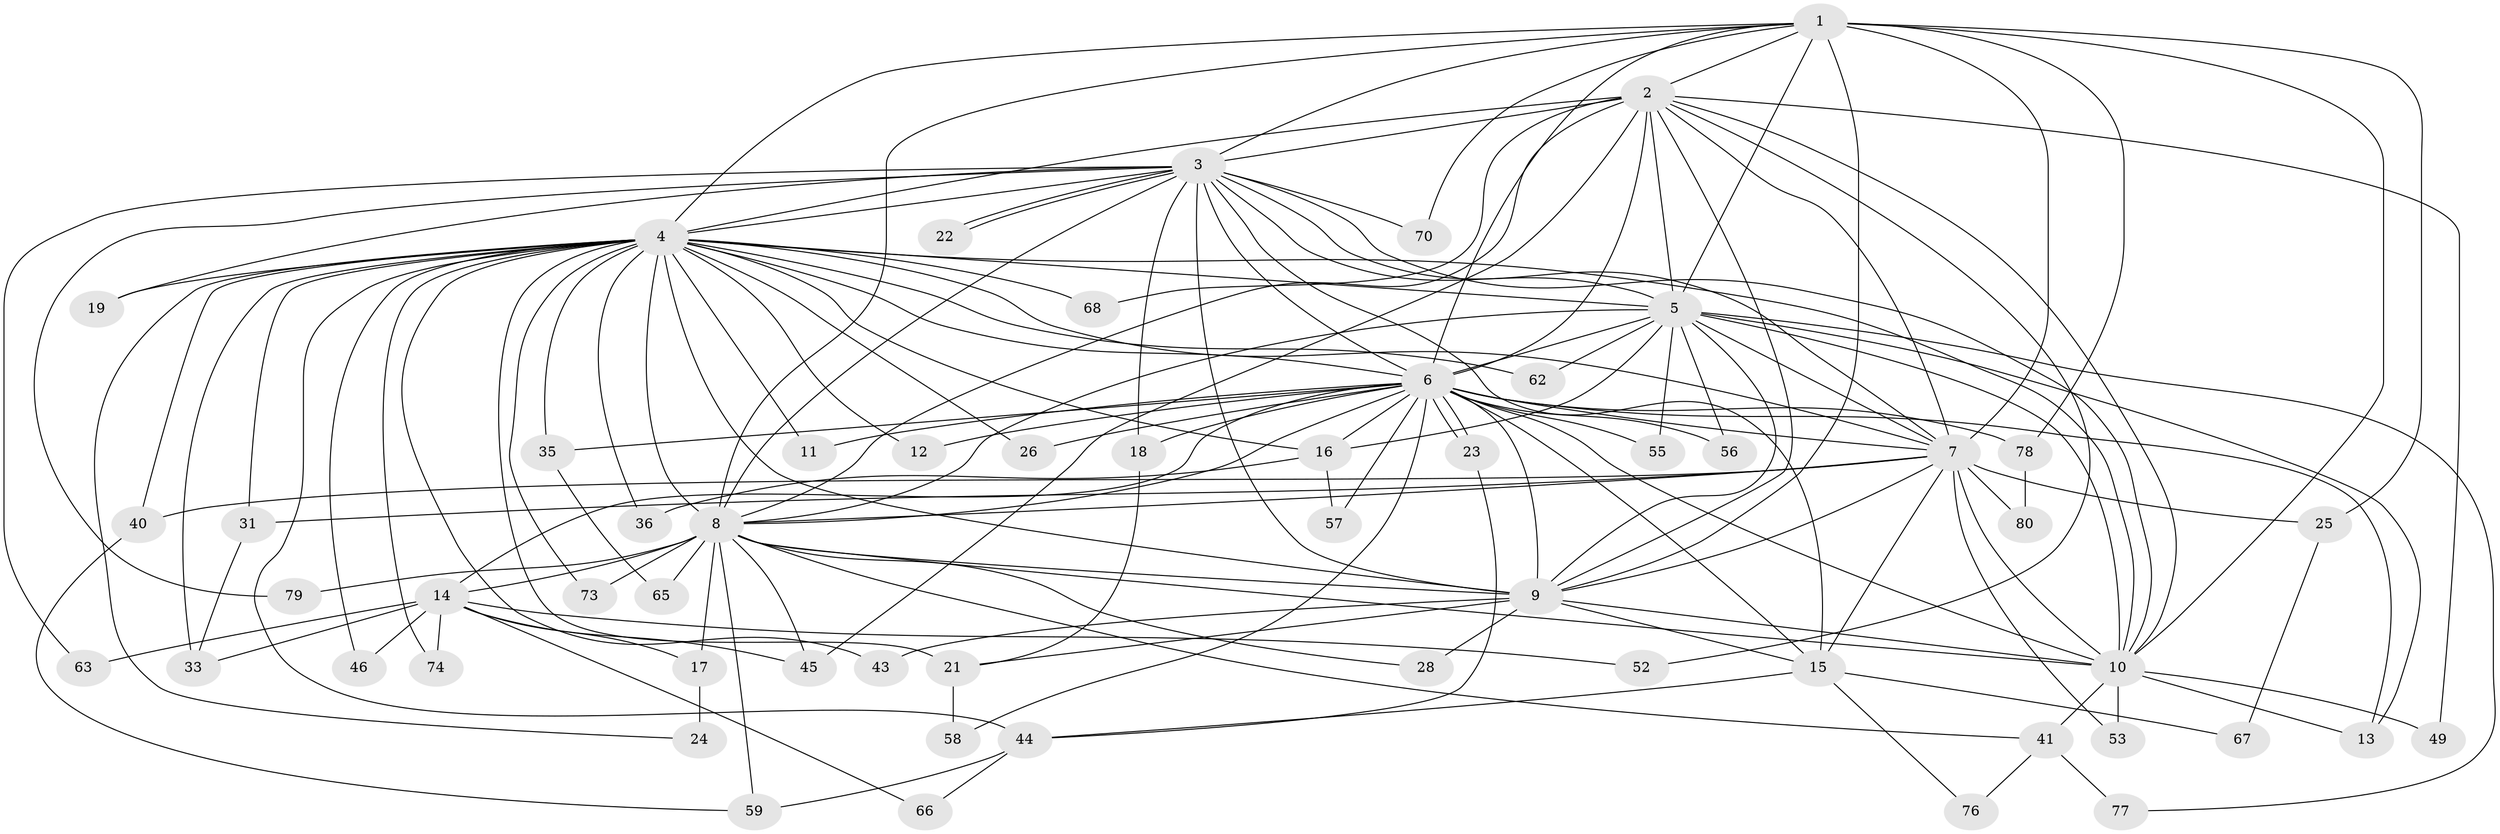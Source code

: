 // original degree distribution, {12: 0.0375, 14: 0.0125, 17: 0.025, 31: 0.0125, 26: 0.0125, 16: 0.0125, 20: 0.0125, 13: 0.0125, 3: 0.2625, 2: 0.5, 7: 0.0125, 5: 0.025, 4: 0.0625}
// Generated by graph-tools (version 1.1) at 2025/11/02/27/25 16:11:07]
// undirected, 58 vertices, 150 edges
graph export_dot {
graph [start="1"]
  node [color=gray90,style=filled];
  1 [super="+47"];
  2 [super="+38"];
  3 [super="+42"];
  4 [super="+72"];
  5 [super="+32"];
  6 [super="+30"];
  7 [super="+34"];
  8 [super="+27"];
  9 [super="+29"];
  10 [super="+20"];
  11 [super="+51"];
  12;
  13;
  14 [super="+71"];
  15 [super="+37"];
  16;
  17 [super="+75"];
  18;
  19;
  21 [super="+64"];
  22;
  23;
  24;
  25;
  26;
  28;
  31 [super="+39"];
  33;
  35;
  36;
  40;
  41 [super="+50"];
  43;
  44 [super="+48"];
  45 [super="+54"];
  46;
  49;
  52;
  53 [super="+61"];
  55;
  56 [super="+60"];
  57;
  58;
  59 [super="+69"];
  62;
  63;
  65;
  66;
  67;
  68;
  70;
  73;
  74;
  76;
  77;
  78;
  79;
  80;
  1 -- 2;
  1 -- 3;
  1 -- 4;
  1 -- 5 [weight=2];
  1 -- 6;
  1 -- 7;
  1 -- 8;
  1 -- 9;
  1 -- 10;
  1 -- 25;
  1 -- 70;
  1 -- 78;
  2 -- 3;
  2 -- 4;
  2 -- 5;
  2 -- 6 [weight=2];
  2 -- 7;
  2 -- 8 [weight=2];
  2 -- 9;
  2 -- 10;
  2 -- 49;
  2 -- 52;
  2 -- 68;
  2 -- 45;
  3 -- 4;
  3 -- 5 [weight=2];
  3 -- 6;
  3 -- 7;
  3 -- 8;
  3 -- 9;
  3 -- 10;
  3 -- 15;
  3 -- 18;
  3 -- 19;
  3 -- 22;
  3 -- 22;
  3 -- 63;
  3 -- 79;
  3 -- 70;
  4 -- 5 [weight=2];
  4 -- 6;
  4 -- 7 [weight=2];
  4 -- 8;
  4 -- 9;
  4 -- 10;
  4 -- 11 [weight=2];
  4 -- 12;
  4 -- 19;
  4 -- 24;
  4 -- 26;
  4 -- 31;
  4 -- 33;
  4 -- 35;
  4 -- 36;
  4 -- 40;
  4 -- 43;
  4 -- 46;
  4 -- 62;
  4 -- 68;
  4 -- 73;
  4 -- 74;
  4 -- 21;
  4 -- 44;
  4 -- 16;
  5 -- 6;
  5 -- 7;
  5 -- 8;
  5 -- 9;
  5 -- 10;
  5 -- 13;
  5 -- 16;
  5 -- 56 [weight=2];
  5 -- 62;
  5 -- 77;
  5 -- 55;
  6 -- 7;
  6 -- 8;
  6 -- 9;
  6 -- 10;
  6 -- 11;
  6 -- 12;
  6 -- 13;
  6 -- 14;
  6 -- 16;
  6 -- 18;
  6 -- 23;
  6 -- 23;
  6 -- 26;
  6 -- 35;
  6 -- 55;
  6 -- 56;
  6 -- 57;
  6 -- 58;
  6 -- 78;
  6 -- 15;
  7 -- 8;
  7 -- 9;
  7 -- 10;
  7 -- 15;
  7 -- 25;
  7 -- 31;
  7 -- 40;
  7 -- 53;
  7 -- 80;
  8 -- 9;
  8 -- 10;
  8 -- 14 [weight=2];
  8 -- 17;
  8 -- 28;
  8 -- 41;
  8 -- 59;
  8 -- 65;
  8 -- 73;
  8 -- 79;
  8 -- 45;
  9 -- 10;
  9 -- 21;
  9 -- 28;
  9 -- 43;
  9 -- 15;
  10 -- 41 [weight=2];
  10 -- 53;
  10 -- 49;
  10 -- 13;
  14 -- 17;
  14 -- 33;
  14 -- 45 [weight=2];
  14 -- 46;
  14 -- 52;
  14 -- 63;
  14 -- 66;
  14 -- 74;
  15 -- 44;
  15 -- 67;
  15 -- 76;
  16 -- 36;
  16 -- 57;
  17 -- 24 [weight=2];
  18 -- 21;
  21 -- 58;
  23 -- 44;
  25 -- 67;
  31 -- 33;
  35 -- 65;
  40 -- 59;
  41 -- 76;
  41 -- 77;
  44 -- 66;
  44 -- 59;
  78 -- 80;
}
